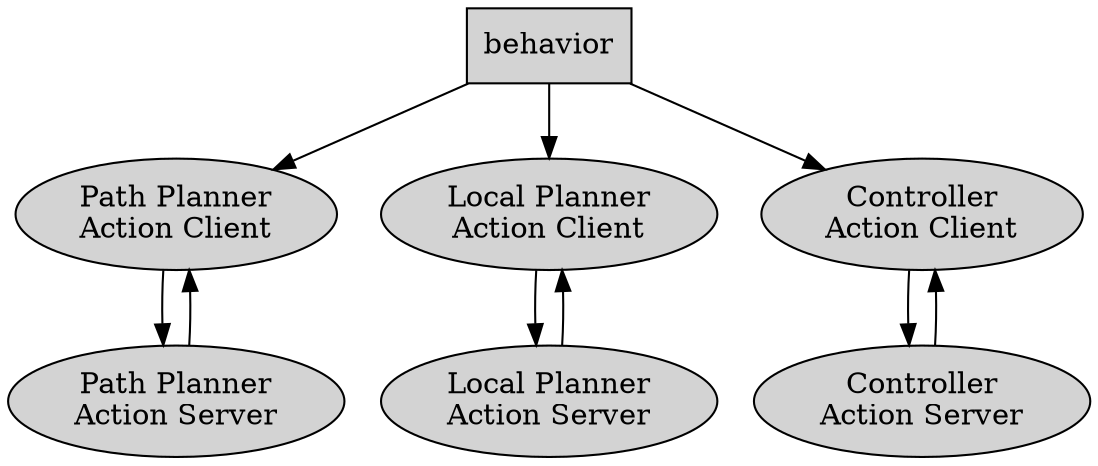 digraph BehavioralTree {
    // Define the nodes (leafs and control nodes)

    // Circular leaf nodes
    node [shape=ellipse, style=filled, fillcolor=lightgray]; // Set the default shape to circle and specify style and fill color for leaf nodes

    // Leaf nodes
    leaf1 [label="Path Planner\nAction Client"];
    leaf2 [label="Local Planner\nAction Client"];
    leaf3 [label="Controller\nAction Client"]; // You can specify the actual action here

    // Control nodes
    behavior [label="behavior", shape=box];
    // Add any other control nodes if necessary

    // Define the edges between nodes
    behavior -> leaf1;
    behavior -> leaf2;
    behavior -> leaf3;

    // server nodes
    PP_server [label="Path Planner\nAction Server"];
    LP_server [label="Local Planner\nAction Server"];
    Cntr_server [label="Controller\nAction Server"]; // You can specify the actual action here

    // Define the edges between nodes
    leaf1 -> PP_server;PP_server ->leaf1;
    leaf2 -> LP_server;LP_server ->leaf2;
    leaf3 -> Cntr_server;Cntr_server ->leaf3;
}